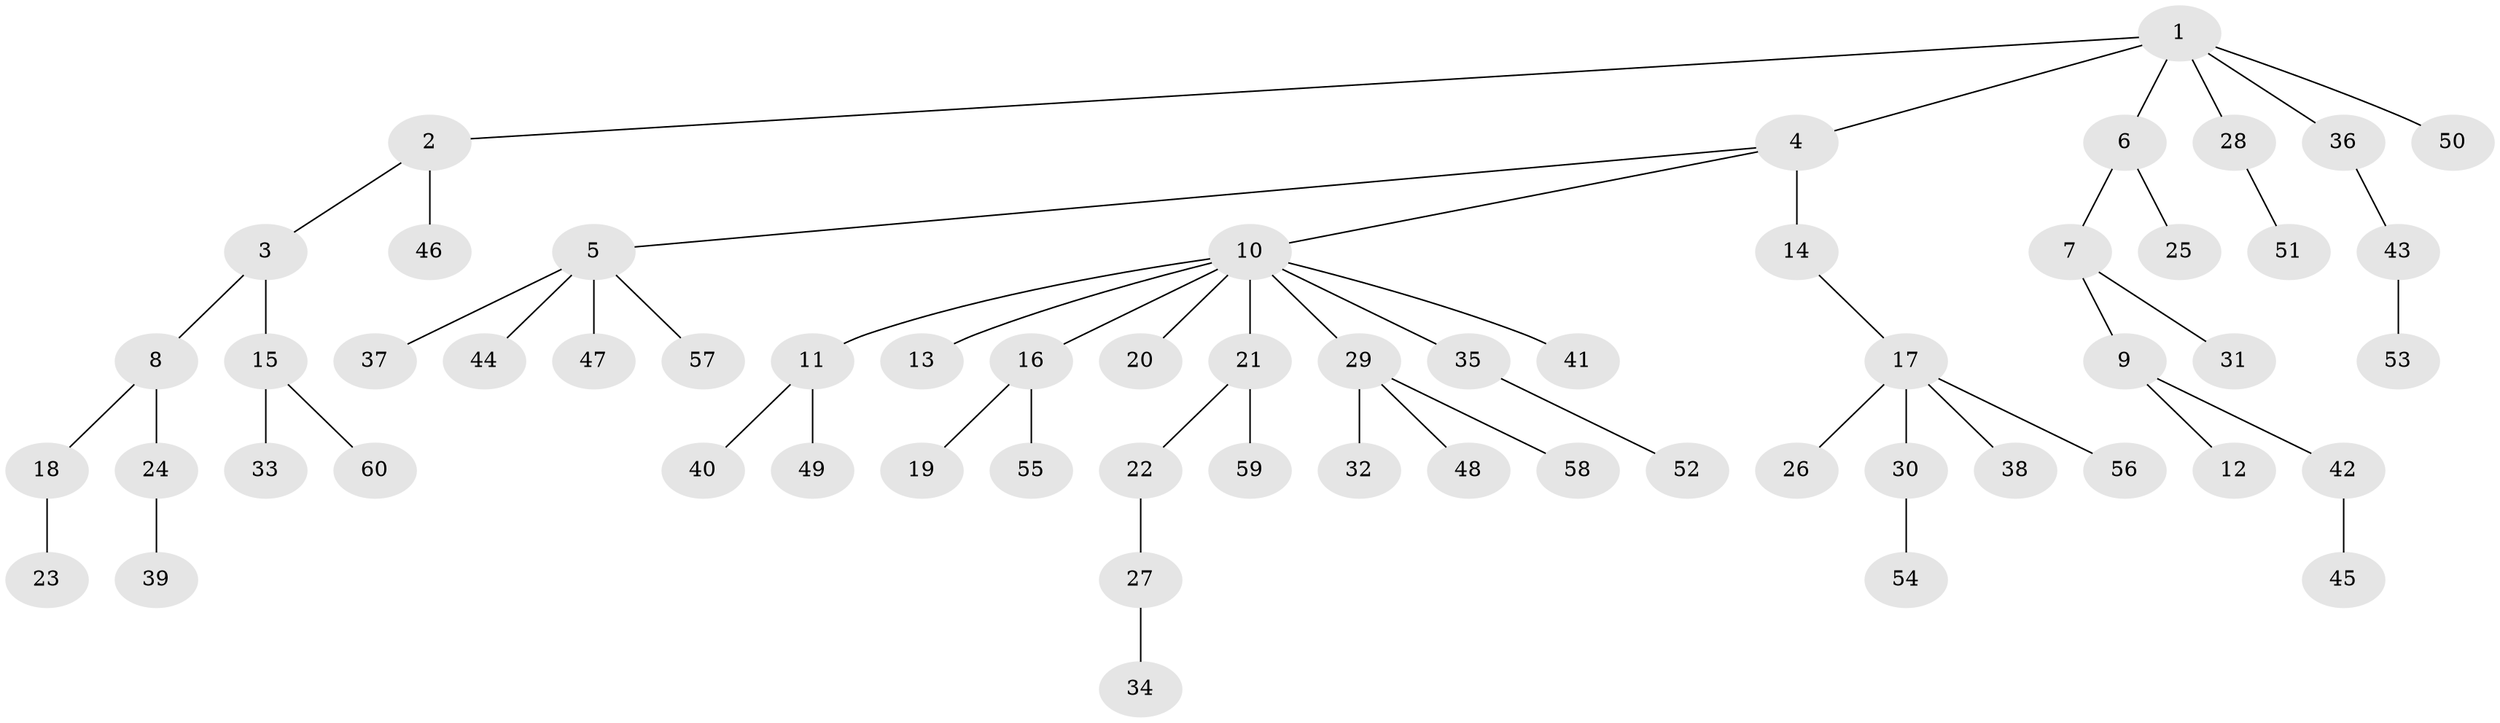 // coarse degree distribution, {5: 0.02702702702702703, 2: 0.32432432432432434, 3: 0.08108108108108109, 4: 0.05405405405405406, 8: 0.02702702702702703, 1: 0.4864864864864865}
// Generated by graph-tools (version 1.1) at 2025/51/03/04/25 22:51:54]
// undirected, 60 vertices, 59 edges
graph export_dot {
  node [color=gray90,style=filled];
  1;
  2;
  3;
  4;
  5;
  6;
  7;
  8;
  9;
  10;
  11;
  12;
  13;
  14;
  15;
  16;
  17;
  18;
  19;
  20;
  21;
  22;
  23;
  24;
  25;
  26;
  27;
  28;
  29;
  30;
  31;
  32;
  33;
  34;
  35;
  36;
  37;
  38;
  39;
  40;
  41;
  42;
  43;
  44;
  45;
  46;
  47;
  48;
  49;
  50;
  51;
  52;
  53;
  54;
  55;
  56;
  57;
  58;
  59;
  60;
  1 -- 2;
  1 -- 4;
  1 -- 6;
  1 -- 28;
  1 -- 36;
  1 -- 50;
  2 -- 3;
  2 -- 46;
  3 -- 8;
  3 -- 15;
  4 -- 5;
  4 -- 10;
  4 -- 14;
  5 -- 37;
  5 -- 44;
  5 -- 47;
  5 -- 57;
  6 -- 7;
  6 -- 25;
  7 -- 9;
  7 -- 31;
  8 -- 18;
  8 -- 24;
  9 -- 12;
  9 -- 42;
  10 -- 11;
  10 -- 13;
  10 -- 16;
  10 -- 20;
  10 -- 21;
  10 -- 29;
  10 -- 35;
  10 -- 41;
  11 -- 40;
  11 -- 49;
  14 -- 17;
  15 -- 33;
  15 -- 60;
  16 -- 19;
  16 -- 55;
  17 -- 26;
  17 -- 30;
  17 -- 38;
  17 -- 56;
  18 -- 23;
  21 -- 22;
  21 -- 59;
  22 -- 27;
  24 -- 39;
  27 -- 34;
  28 -- 51;
  29 -- 32;
  29 -- 48;
  29 -- 58;
  30 -- 54;
  35 -- 52;
  36 -- 43;
  42 -- 45;
  43 -- 53;
}
